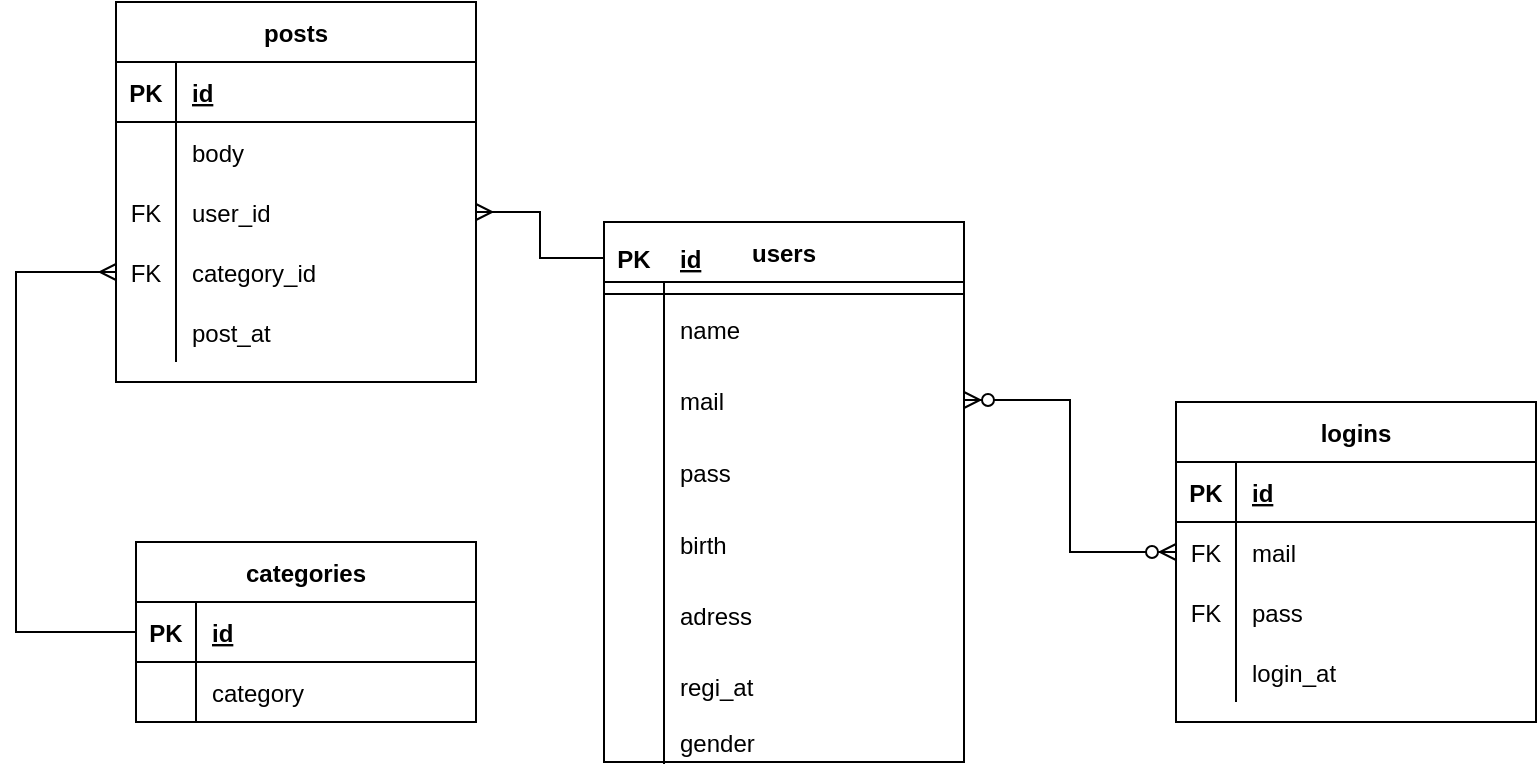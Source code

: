 <mxfile version="13.1.3">
    <diagram id="C5RBs43oDa-KdzZeNtuy" name="Page-1">
        <mxGraphModel dx="619" dy="433" grid="1" gridSize="10" guides="1" tooltips="1" connect="1" arrows="1" fold="1" page="1" pageScale="1" pageWidth="827" pageHeight="1169" math="0" shadow="0">
            <root>
                <mxCell id="WIyWlLk6GJQsqaUBKTNV-0"/>
                <mxCell id="WIyWlLk6GJQsqaUBKTNV-1" parent="WIyWlLk6GJQsqaUBKTNV-0"/>
                <mxCell id="FTCJbklHe9fWPc0s91Qd-14" value="posts" style="shape=table;startSize=30;container=1;collapsible=1;childLayout=tableLayout;fixedRows=1;rowLines=0;fontStyle=1;align=center;resizeLast=1;" parent="WIyWlLk6GJQsqaUBKTNV-1" vertex="1">
                    <mxGeometry x="80" y="120" width="180" height="190" as="geometry"/>
                </mxCell>
                <mxCell id="FTCJbklHe9fWPc0s91Qd-15" value="" style="shape=partialRectangle;collapsible=0;dropTarget=0;pointerEvents=0;fillColor=none;top=0;left=0;bottom=1;right=0;points=[[0,0.5],[1,0.5]];portConstraint=eastwest;" parent="FTCJbklHe9fWPc0s91Qd-14" vertex="1">
                    <mxGeometry y="30" width="180" height="30" as="geometry"/>
                </mxCell>
                <mxCell id="FTCJbklHe9fWPc0s91Qd-16" value="PK" style="shape=partialRectangle;connectable=0;fillColor=none;top=0;left=0;bottom=0;right=0;fontStyle=1;overflow=hidden;" parent="FTCJbklHe9fWPc0s91Qd-15" vertex="1">
                    <mxGeometry width="30" height="30" as="geometry"/>
                </mxCell>
                <mxCell id="FTCJbklHe9fWPc0s91Qd-17" value="id" style="shape=partialRectangle;connectable=0;fillColor=none;top=0;left=0;bottom=0;right=0;align=left;spacingLeft=6;fontStyle=5;overflow=hidden;" parent="FTCJbklHe9fWPc0s91Qd-15" vertex="1">
                    <mxGeometry x="30" width="150" height="30" as="geometry"/>
                </mxCell>
                <mxCell id="FTCJbklHe9fWPc0s91Qd-18" value="" style="shape=partialRectangle;collapsible=0;dropTarget=0;pointerEvents=0;fillColor=none;top=0;left=0;bottom=0;right=0;points=[[0,0.5],[1,0.5]];portConstraint=eastwest;" parent="FTCJbklHe9fWPc0s91Qd-14" vertex="1">
                    <mxGeometry y="60" width="180" height="30" as="geometry"/>
                </mxCell>
                <mxCell id="FTCJbklHe9fWPc0s91Qd-19" value="" style="shape=partialRectangle;connectable=0;fillColor=none;top=0;left=0;bottom=0;right=0;editable=1;overflow=hidden;" parent="FTCJbklHe9fWPc0s91Qd-18" vertex="1">
                    <mxGeometry width="30" height="30" as="geometry"/>
                </mxCell>
                <mxCell id="FTCJbklHe9fWPc0s91Qd-20" value="body" style="shape=partialRectangle;connectable=0;fillColor=none;top=0;left=0;bottom=0;right=0;align=left;spacingLeft=6;overflow=hidden;" parent="FTCJbklHe9fWPc0s91Qd-18" vertex="1">
                    <mxGeometry x="30" width="150" height="30" as="geometry"/>
                </mxCell>
                <mxCell id="FTCJbklHe9fWPc0s91Qd-21" value="" style="shape=partialRectangle;collapsible=0;dropTarget=0;pointerEvents=0;fillColor=none;top=0;left=0;bottom=0;right=0;points=[[0,0.5],[1,0.5]];portConstraint=eastwest;" parent="FTCJbklHe9fWPc0s91Qd-14" vertex="1">
                    <mxGeometry y="90" width="180" height="30" as="geometry"/>
                </mxCell>
                <mxCell id="FTCJbklHe9fWPc0s91Qd-22" value="FK" style="shape=partialRectangle;connectable=0;fillColor=none;top=0;left=0;bottom=0;right=0;editable=1;overflow=hidden;" parent="FTCJbklHe9fWPc0s91Qd-21" vertex="1">
                    <mxGeometry width="30" height="30" as="geometry"/>
                </mxCell>
                <mxCell id="FTCJbklHe9fWPc0s91Qd-23" value="user_id" style="shape=partialRectangle;connectable=0;fillColor=none;top=0;left=0;bottom=0;right=0;align=left;spacingLeft=6;overflow=hidden;" parent="FTCJbklHe9fWPc0s91Qd-21" vertex="1">
                    <mxGeometry x="30" width="150" height="30" as="geometry"/>
                </mxCell>
                <mxCell id="FTCJbklHe9fWPc0s91Qd-24" value="" style="shape=partialRectangle;collapsible=0;dropTarget=0;pointerEvents=0;fillColor=none;top=0;left=0;bottom=0;right=0;points=[[0,0.5],[1,0.5]];portConstraint=eastwest;" parent="FTCJbklHe9fWPc0s91Qd-14" vertex="1">
                    <mxGeometry y="120" width="180" height="30" as="geometry"/>
                </mxCell>
                <mxCell id="FTCJbklHe9fWPc0s91Qd-25" value="FK" style="shape=partialRectangle;connectable=0;fillColor=none;top=0;left=0;bottom=0;right=0;editable=1;overflow=hidden;" parent="FTCJbklHe9fWPc0s91Qd-24" vertex="1">
                    <mxGeometry width="30" height="30" as="geometry"/>
                </mxCell>
                <mxCell id="FTCJbklHe9fWPc0s91Qd-26" value="category_id" style="shape=partialRectangle;connectable=0;fillColor=none;top=0;left=0;bottom=0;right=0;align=left;spacingLeft=6;overflow=hidden;" parent="FTCJbklHe9fWPc0s91Qd-24" vertex="1">
                    <mxGeometry x="30" width="150" height="30" as="geometry"/>
                </mxCell>
                <mxCell id="FTCJbklHe9fWPc0s91Qd-27" style="shape=partialRectangle;collapsible=0;dropTarget=0;pointerEvents=0;fillColor=none;top=0;left=0;bottom=0;right=0;points=[[0,0.5],[1,0.5]];portConstraint=eastwest;" parent="FTCJbklHe9fWPc0s91Qd-14" vertex="1">
                    <mxGeometry y="150" width="180" height="30" as="geometry"/>
                </mxCell>
                <mxCell id="FTCJbklHe9fWPc0s91Qd-28" style="shape=partialRectangle;connectable=0;fillColor=none;top=0;left=0;bottom=0;right=0;editable=1;overflow=hidden;" parent="FTCJbklHe9fWPc0s91Qd-27" vertex="1">
                    <mxGeometry width="30" height="30" as="geometry"/>
                </mxCell>
                <mxCell id="FTCJbklHe9fWPc0s91Qd-29" value="post_at" style="shape=partialRectangle;connectable=0;fillColor=none;top=0;left=0;bottom=0;right=0;align=left;spacingLeft=6;overflow=hidden;" parent="FTCJbklHe9fWPc0s91Qd-27" vertex="1">
                    <mxGeometry x="30" width="150" height="30" as="geometry"/>
                </mxCell>
                <mxCell id="FTCJbklHe9fWPc0s91Qd-133" style="edgeStyle=orthogonalEdgeStyle;rounded=0;orthogonalLoop=1;jettySize=auto;html=1;exitX=0;exitY=0.5;exitDx=0;exitDy=0;endArrow=ERmany;endFill=0;sketch=0;startArrow=none;startFill=0;" parent="WIyWlLk6GJQsqaUBKTNV-1" source="FTCJbklHe9fWPc0s91Qd-1" target="FTCJbklHe9fWPc0s91Qd-24" edge="1">
                    <mxGeometry relative="1" as="geometry">
                        <Array as="points">
                            <mxPoint x="30" y="435"/>
                            <mxPoint x="30" y="255"/>
                        </Array>
                    </mxGeometry>
                </mxCell>
                <mxCell id="FTCJbklHe9fWPc0s91Qd-176" style="edgeStyle=orthogonalEdgeStyle;rounded=0;orthogonalLoop=1;jettySize=auto;html=1;exitX=0;exitY=0.5;exitDx=0;exitDy=0;entryX=1;entryY=0.5;entryDx=0;entryDy=0;endArrow=ERzeroToMany;endFill=1;startArrow=ERzeroToMany;startFill=1;" parent="WIyWlLk6GJQsqaUBKTNV-1" source="FTCJbklHe9fWPc0s91Qd-62" target="FTCJbklHe9fWPc0s91Qd-37" edge="1">
                    <mxGeometry relative="1" as="geometry"/>
                </mxCell>
                <mxCell id="FTCJbklHe9fWPc0s91Qd-178" style="edgeStyle=orthogonalEdgeStyle;rounded=0;orthogonalLoop=1;jettySize=auto;html=1;exitX=0;exitY=0.5;exitDx=0;exitDy=0;entryX=1;entryY=0.5;entryDx=0;entryDy=0;startArrow=none;startFill=0;endArrow=ERmany;endFill=0;" parent="WIyWlLk6GJQsqaUBKTNV-1" source="FTCJbklHe9fWPc0s91Qd-31" target="FTCJbklHe9fWPc0s91Qd-21" edge="1">
                    <mxGeometry relative="1" as="geometry"/>
                </mxCell>
                <mxCell id="FTCJbklHe9fWPc0s91Qd-58" value="logins" style="shape=table;startSize=30;container=1;collapsible=1;childLayout=tableLayout;fixedRows=1;rowLines=0;fontStyle=1;align=center;resizeLast=1;" parent="WIyWlLk6GJQsqaUBKTNV-1" vertex="1">
                    <mxGeometry x="610" y="320" width="180" height="160" as="geometry"/>
                </mxCell>
                <mxCell id="FTCJbklHe9fWPc0s91Qd-59" value="" style="shape=partialRectangle;collapsible=0;dropTarget=0;pointerEvents=0;fillColor=none;top=0;left=0;bottom=1;right=0;points=[[0,0.5],[1,0.5]];portConstraint=eastwest;" parent="FTCJbklHe9fWPc0s91Qd-58" vertex="1">
                    <mxGeometry y="30" width="180" height="30" as="geometry"/>
                </mxCell>
                <mxCell id="FTCJbklHe9fWPc0s91Qd-60" value="PK" style="shape=partialRectangle;connectable=0;fillColor=none;top=0;left=0;bottom=0;right=0;fontStyle=1;overflow=hidden;" parent="FTCJbklHe9fWPc0s91Qd-59" vertex="1">
                    <mxGeometry width="30" height="30" as="geometry"/>
                </mxCell>
                <mxCell id="FTCJbklHe9fWPc0s91Qd-61" value="id" style="shape=partialRectangle;connectable=0;fillColor=none;top=0;left=0;bottom=0;right=0;align=left;spacingLeft=6;fontStyle=5;overflow=hidden;" parent="FTCJbklHe9fWPc0s91Qd-59" vertex="1">
                    <mxGeometry x="30" width="150" height="30" as="geometry"/>
                </mxCell>
                <mxCell id="FTCJbklHe9fWPc0s91Qd-62" value="" style="shape=partialRectangle;collapsible=0;dropTarget=0;pointerEvents=0;fillColor=none;top=0;left=0;bottom=0;right=0;points=[[0,0.5],[1,0.5]];portConstraint=eastwest;" parent="FTCJbklHe9fWPc0s91Qd-58" vertex="1">
                    <mxGeometry y="60" width="180" height="30" as="geometry"/>
                </mxCell>
                <mxCell id="FTCJbklHe9fWPc0s91Qd-63" value="FK" style="shape=partialRectangle;connectable=0;fillColor=none;top=0;left=0;bottom=0;right=0;editable=1;overflow=hidden;" parent="FTCJbklHe9fWPc0s91Qd-62" vertex="1">
                    <mxGeometry width="30" height="30" as="geometry"/>
                </mxCell>
                <mxCell id="FTCJbklHe9fWPc0s91Qd-64" value="mail" style="shape=partialRectangle;connectable=0;fillColor=none;top=0;left=0;bottom=0;right=0;align=left;spacingLeft=6;overflow=hidden;" parent="FTCJbklHe9fWPc0s91Qd-62" vertex="1">
                    <mxGeometry x="30" width="150" height="30" as="geometry"/>
                </mxCell>
                <mxCell id="FTCJbklHe9fWPc0s91Qd-65" value="" style="shape=partialRectangle;collapsible=0;dropTarget=0;pointerEvents=0;fillColor=none;top=0;left=0;bottom=0;right=0;points=[[0,0.5],[1,0.5]];portConstraint=eastwest;" parent="FTCJbklHe9fWPc0s91Qd-58" vertex="1">
                    <mxGeometry y="90" width="180" height="30" as="geometry"/>
                </mxCell>
                <mxCell id="FTCJbklHe9fWPc0s91Qd-66" value="FK" style="shape=partialRectangle;connectable=0;fillColor=none;top=0;left=0;bottom=0;right=0;editable=1;overflow=hidden;" parent="FTCJbklHe9fWPc0s91Qd-65" vertex="1">
                    <mxGeometry width="30" height="30" as="geometry"/>
                </mxCell>
                <mxCell id="FTCJbklHe9fWPc0s91Qd-67" value="pass" style="shape=partialRectangle;connectable=0;fillColor=none;top=0;left=0;bottom=0;right=0;align=left;spacingLeft=6;overflow=hidden;" parent="FTCJbklHe9fWPc0s91Qd-65" vertex="1">
                    <mxGeometry x="30" width="150" height="30" as="geometry"/>
                </mxCell>
                <mxCell id="FTCJbklHe9fWPc0s91Qd-68" value="" style="shape=partialRectangle;collapsible=0;dropTarget=0;pointerEvents=0;fillColor=none;top=0;left=0;bottom=0;right=0;points=[[0,0.5],[1,0.5]];portConstraint=eastwest;" parent="FTCJbklHe9fWPc0s91Qd-58" vertex="1">
                    <mxGeometry y="120" width="180" height="30" as="geometry"/>
                </mxCell>
                <mxCell id="FTCJbklHe9fWPc0s91Qd-69" value="" style="shape=partialRectangle;connectable=0;fillColor=none;top=0;left=0;bottom=0;right=0;editable=1;overflow=hidden;" parent="FTCJbklHe9fWPc0s91Qd-68" vertex="1">
                    <mxGeometry width="30" height="30" as="geometry"/>
                </mxCell>
                <mxCell id="FTCJbklHe9fWPc0s91Qd-70" value="login_at" style="shape=partialRectangle;connectable=0;fillColor=none;top=0;left=0;bottom=0;right=0;align=left;spacingLeft=6;overflow=hidden;" parent="FTCJbklHe9fWPc0s91Qd-68" vertex="1">
                    <mxGeometry x="30" width="150" height="30" as="geometry"/>
                </mxCell>
                <mxCell id="FTCJbklHe9fWPc0s91Qd-30" value="users" style="shape=table;startSize=30;container=1;collapsible=1;childLayout=tableLayout;fixedRows=1;rowLines=0;fontStyle=1;align=center;resizeLast=1;" parent="WIyWlLk6GJQsqaUBKTNV-1" vertex="1">
                    <mxGeometry x="324" y="230" width="180" height="270" as="geometry"/>
                </mxCell>
                <mxCell id="FTCJbklHe9fWPc0s91Qd-31" value="" style="shape=partialRectangle;collapsible=0;dropTarget=0;pointerEvents=0;fillColor=none;top=0;left=0;bottom=1;right=0;points=[[0,0.5],[1,0.5]];portConstraint=eastwest;" parent="FTCJbklHe9fWPc0s91Qd-30" vertex="1">
                    <mxGeometry width="180" height="36" as="geometry"/>
                </mxCell>
                <mxCell id="FTCJbklHe9fWPc0s91Qd-32" value="PK" style="shape=partialRectangle;connectable=0;fillColor=none;top=0;left=0;bottom=0;right=0;fontStyle=1;overflow=hidden;" parent="FTCJbklHe9fWPc0s91Qd-31" vertex="1">
                    <mxGeometry width="30" height="36" as="geometry"/>
                </mxCell>
                <mxCell id="FTCJbklHe9fWPc0s91Qd-33" value="id" style="shape=partialRectangle;connectable=0;fillColor=none;top=0;left=0;bottom=0;right=0;align=left;spacingLeft=6;fontStyle=5;overflow=hidden;" parent="FTCJbklHe9fWPc0s91Qd-31" vertex="1">
                    <mxGeometry x="30" width="150" height="36" as="geometry"/>
                </mxCell>
                <mxCell id="FTCJbklHe9fWPc0s91Qd-34" value="" style="shape=partialRectangle;collapsible=0;dropTarget=0;pointerEvents=0;fillColor=none;top=0;left=0;bottom=0;right=0;points=[[0,0.5],[1,0.5]];portConstraint=eastwest;" parent="FTCJbklHe9fWPc0s91Qd-30" vertex="1">
                    <mxGeometry y="36" width="180" height="35" as="geometry"/>
                </mxCell>
                <mxCell id="FTCJbklHe9fWPc0s91Qd-35" value="" style="shape=partialRectangle;connectable=0;fillColor=none;top=0;left=0;bottom=0;right=0;editable=1;overflow=hidden;" parent="FTCJbklHe9fWPc0s91Qd-34" vertex="1">
                    <mxGeometry width="30" height="35" as="geometry"/>
                </mxCell>
                <mxCell id="FTCJbklHe9fWPc0s91Qd-36" value="name" style="shape=partialRectangle;connectable=0;fillColor=none;top=0;left=0;bottom=0;right=0;align=left;spacingLeft=6;overflow=hidden;" parent="FTCJbklHe9fWPc0s91Qd-34" vertex="1">
                    <mxGeometry x="30" width="150" height="35" as="geometry"/>
                </mxCell>
                <mxCell id="FTCJbklHe9fWPc0s91Qd-37" value="" style="shape=partialRectangle;collapsible=0;dropTarget=0;pointerEvents=0;fillColor=none;top=0;left=0;bottom=0;right=0;points=[[0,0.5],[1,0.5]];portConstraint=eastwest;" parent="FTCJbklHe9fWPc0s91Qd-30" vertex="1">
                    <mxGeometry y="71" width="180" height="36" as="geometry"/>
                </mxCell>
                <mxCell id="FTCJbklHe9fWPc0s91Qd-38" value="" style="shape=partialRectangle;connectable=0;fillColor=none;top=0;left=0;bottom=0;right=0;editable=1;overflow=hidden;" parent="FTCJbklHe9fWPc0s91Qd-37" vertex="1">
                    <mxGeometry width="30" height="36" as="geometry"/>
                </mxCell>
                <mxCell id="FTCJbklHe9fWPc0s91Qd-39" value="mail" style="shape=partialRectangle;connectable=0;fillColor=none;top=0;left=0;bottom=0;right=0;align=left;spacingLeft=6;overflow=hidden;" parent="FTCJbklHe9fWPc0s91Qd-37" vertex="1">
                    <mxGeometry x="30" width="150" height="36" as="geometry"/>
                </mxCell>
                <mxCell id="FTCJbklHe9fWPc0s91Qd-40" value="" style="shape=partialRectangle;collapsible=0;dropTarget=0;pointerEvents=0;fillColor=none;top=0;left=0;bottom=0;right=0;points=[[0,0.5],[1,0.5]];portConstraint=eastwest;" parent="FTCJbklHe9fWPc0s91Qd-30" vertex="1">
                    <mxGeometry y="107" width="180" height="36" as="geometry"/>
                </mxCell>
                <mxCell id="FTCJbklHe9fWPc0s91Qd-41" value="" style="shape=partialRectangle;connectable=0;fillColor=none;top=0;left=0;bottom=0;right=0;editable=1;overflow=hidden;" parent="FTCJbklHe9fWPc0s91Qd-40" vertex="1">
                    <mxGeometry width="30" height="36" as="geometry"/>
                </mxCell>
                <mxCell id="FTCJbklHe9fWPc0s91Qd-42" value="pass" style="shape=partialRectangle;connectable=0;fillColor=none;top=0;left=0;bottom=0;right=0;align=left;spacingLeft=6;overflow=hidden;" parent="FTCJbklHe9fWPc0s91Qd-40" vertex="1">
                    <mxGeometry x="30" width="150" height="36" as="geometry"/>
                </mxCell>
                <mxCell id="FTCJbklHe9fWPc0s91Qd-43" style="shape=partialRectangle;collapsible=0;dropTarget=0;pointerEvents=0;fillColor=none;top=0;left=0;bottom=0;right=0;points=[[0,0.5],[1,0.5]];portConstraint=eastwest;" parent="FTCJbklHe9fWPc0s91Qd-30" vertex="1">
                    <mxGeometry y="143" width="180" height="36" as="geometry"/>
                </mxCell>
                <mxCell id="FTCJbklHe9fWPc0s91Qd-44" style="shape=partialRectangle;connectable=0;fillColor=none;top=0;left=0;bottom=0;right=0;editable=1;overflow=hidden;" parent="FTCJbklHe9fWPc0s91Qd-43" vertex="1">
                    <mxGeometry width="30" height="36" as="geometry"/>
                </mxCell>
                <mxCell id="FTCJbklHe9fWPc0s91Qd-45" value="birth" style="shape=partialRectangle;connectable=0;fillColor=none;top=0;left=0;bottom=0;right=0;align=left;spacingLeft=6;overflow=hidden;" parent="FTCJbklHe9fWPc0s91Qd-43" vertex="1">
                    <mxGeometry x="30" width="150" height="36" as="geometry"/>
                </mxCell>
                <mxCell id="FTCJbklHe9fWPc0s91Qd-49" style="shape=partialRectangle;collapsible=0;dropTarget=0;pointerEvents=0;fillColor=none;top=0;left=0;bottom=0;right=0;points=[[0,0.5],[1,0.5]];portConstraint=eastwest;" parent="FTCJbklHe9fWPc0s91Qd-30" vertex="1">
                    <mxGeometry y="179" width="180" height="35" as="geometry"/>
                </mxCell>
                <mxCell id="FTCJbklHe9fWPc0s91Qd-50" style="shape=partialRectangle;connectable=0;fillColor=none;top=0;left=0;bottom=0;right=0;editable=1;overflow=hidden;" parent="FTCJbklHe9fWPc0s91Qd-49" vertex="1">
                    <mxGeometry width="30" height="35" as="geometry"/>
                </mxCell>
                <mxCell id="FTCJbklHe9fWPc0s91Qd-51" value="adress" style="shape=partialRectangle;connectable=0;fillColor=none;top=0;left=0;bottom=0;right=0;align=left;spacingLeft=6;overflow=hidden;" parent="FTCJbklHe9fWPc0s91Qd-49" vertex="1">
                    <mxGeometry x="30" width="150" height="35" as="geometry"/>
                </mxCell>
                <mxCell id="FTCJbklHe9fWPc0s91Qd-52" style="shape=partialRectangle;collapsible=0;dropTarget=0;pointerEvents=0;fillColor=none;top=0;left=0;bottom=0;right=0;points=[[0,0.5],[1,0.5]];portConstraint=eastwest;" parent="FTCJbklHe9fWPc0s91Qd-30" vertex="1">
                    <mxGeometry y="214" width="180" height="36" as="geometry"/>
                </mxCell>
                <mxCell id="FTCJbklHe9fWPc0s91Qd-53" style="shape=partialRectangle;connectable=0;fillColor=none;top=0;left=0;bottom=0;right=0;editable=1;overflow=hidden;" parent="FTCJbklHe9fWPc0s91Qd-52" vertex="1">
                    <mxGeometry width="30" height="36" as="geometry"/>
                </mxCell>
                <mxCell id="FTCJbklHe9fWPc0s91Qd-54" value="regi_at" style="shape=partialRectangle;connectable=0;fillColor=none;top=0;left=0;bottom=0;right=0;align=left;spacingLeft=6;overflow=hidden;" parent="FTCJbklHe9fWPc0s91Qd-52" vertex="1">
                    <mxGeometry x="30" width="150" height="36" as="geometry"/>
                </mxCell>
                <mxCell id="0" style="shape=partialRectangle;collapsible=0;dropTarget=0;pointerEvents=0;fillColor=none;top=0;left=0;bottom=0;right=0;points=[[0,0.5],[1,0.5]];portConstraint=eastwest;" vertex="1" parent="FTCJbklHe9fWPc0s91Qd-30">
                    <mxGeometry y="250" width="180" height="20" as="geometry"/>
                </mxCell>
                <mxCell id="1" style="shape=partialRectangle;connectable=0;fillColor=none;top=0;left=0;bottom=0;right=0;editable=1;overflow=hidden;" vertex="1" parent="0">
                    <mxGeometry width="30" height="20" as="geometry"/>
                </mxCell>
                <mxCell id="2" value="gender" style="shape=partialRectangle;connectable=0;fillColor=none;top=0;left=0;bottom=0;right=0;align=left;spacingLeft=6;overflow=hidden;" vertex="1" parent="0">
                    <mxGeometry x="30" width="150" height="20" as="geometry"/>
                </mxCell>
                <mxCell id="FTCJbklHe9fWPc0s91Qd-0" value="categories" style="shape=table;startSize=30;container=1;collapsible=1;childLayout=tableLayout;fixedRows=1;rowLines=0;fontStyle=1;align=center;resizeLast=1;" parent="WIyWlLk6GJQsqaUBKTNV-1" vertex="1">
                    <mxGeometry x="90" y="390" width="170" height="90" as="geometry"/>
                </mxCell>
                <mxCell id="FTCJbklHe9fWPc0s91Qd-1" value="" style="shape=partialRectangle;collapsible=0;dropTarget=0;pointerEvents=0;fillColor=none;top=0;left=0;bottom=1;right=0;points=[[0,0.5],[1,0.5]];portConstraint=eastwest;" parent="FTCJbklHe9fWPc0s91Qd-0" vertex="1">
                    <mxGeometry y="30" width="170" height="30" as="geometry"/>
                </mxCell>
                <mxCell id="FTCJbklHe9fWPc0s91Qd-2" value="PK" style="shape=partialRectangle;connectable=0;fillColor=none;top=0;left=0;bottom=0;right=0;fontStyle=1;overflow=hidden;" parent="FTCJbklHe9fWPc0s91Qd-1" vertex="1">
                    <mxGeometry width="30" height="30" as="geometry"/>
                </mxCell>
                <mxCell id="FTCJbklHe9fWPc0s91Qd-3" value="id" style="shape=partialRectangle;connectable=0;fillColor=none;top=0;left=0;bottom=0;right=0;align=left;spacingLeft=6;fontStyle=5;overflow=hidden;" parent="FTCJbklHe9fWPc0s91Qd-1" vertex="1">
                    <mxGeometry x="30" width="140" height="30" as="geometry"/>
                </mxCell>
                <mxCell id="FTCJbklHe9fWPc0s91Qd-4" value="" style="shape=partialRectangle;collapsible=0;dropTarget=0;pointerEvents=0;fillColor=none;top=0;left=0;bottom=0;right=0;points=[[0,0.5],[1,0.5]];portConstraint=eastwest;" parent="FTCJbklHe9fWPc0s91Qd-0" vertex="1">
                    <mxGeometry y="60" width="170" height="30" as="geometry"/>
                </mxCell>
                <mxCell id="FTCJbklHe9fWPc0s91Qd-5" value="" style="shape=partialRectangle;connectable=0;fillColor=none;top=0;left=0;bottom=0;right=0;editable=1;overflow=hidden;" parent="FTCJbklHe9fWPc0s91Qd-4" vertex="1">
                    <mxGeometry width="30" height="30" as="geometry"/>
                </mxCell>
                <mxCell id="FTCJbklHe9fWPc0s91Qd-6" value="category" style="shape=partialRectangle;connectable=0;fillColor=none;top=0;left=0;bottom=0;right=0;align=left;spacingLeft=6;overflow=hidden;" parent="FTCJbklHe9fWPc0s91Qd-4" vertex="1">
                    <mxGeometry x="30" width="140" height="30" as="geometry"/>
                </mxCell>
            </root>
        </mxGraphModel>
    </diagram>
</mxfile>